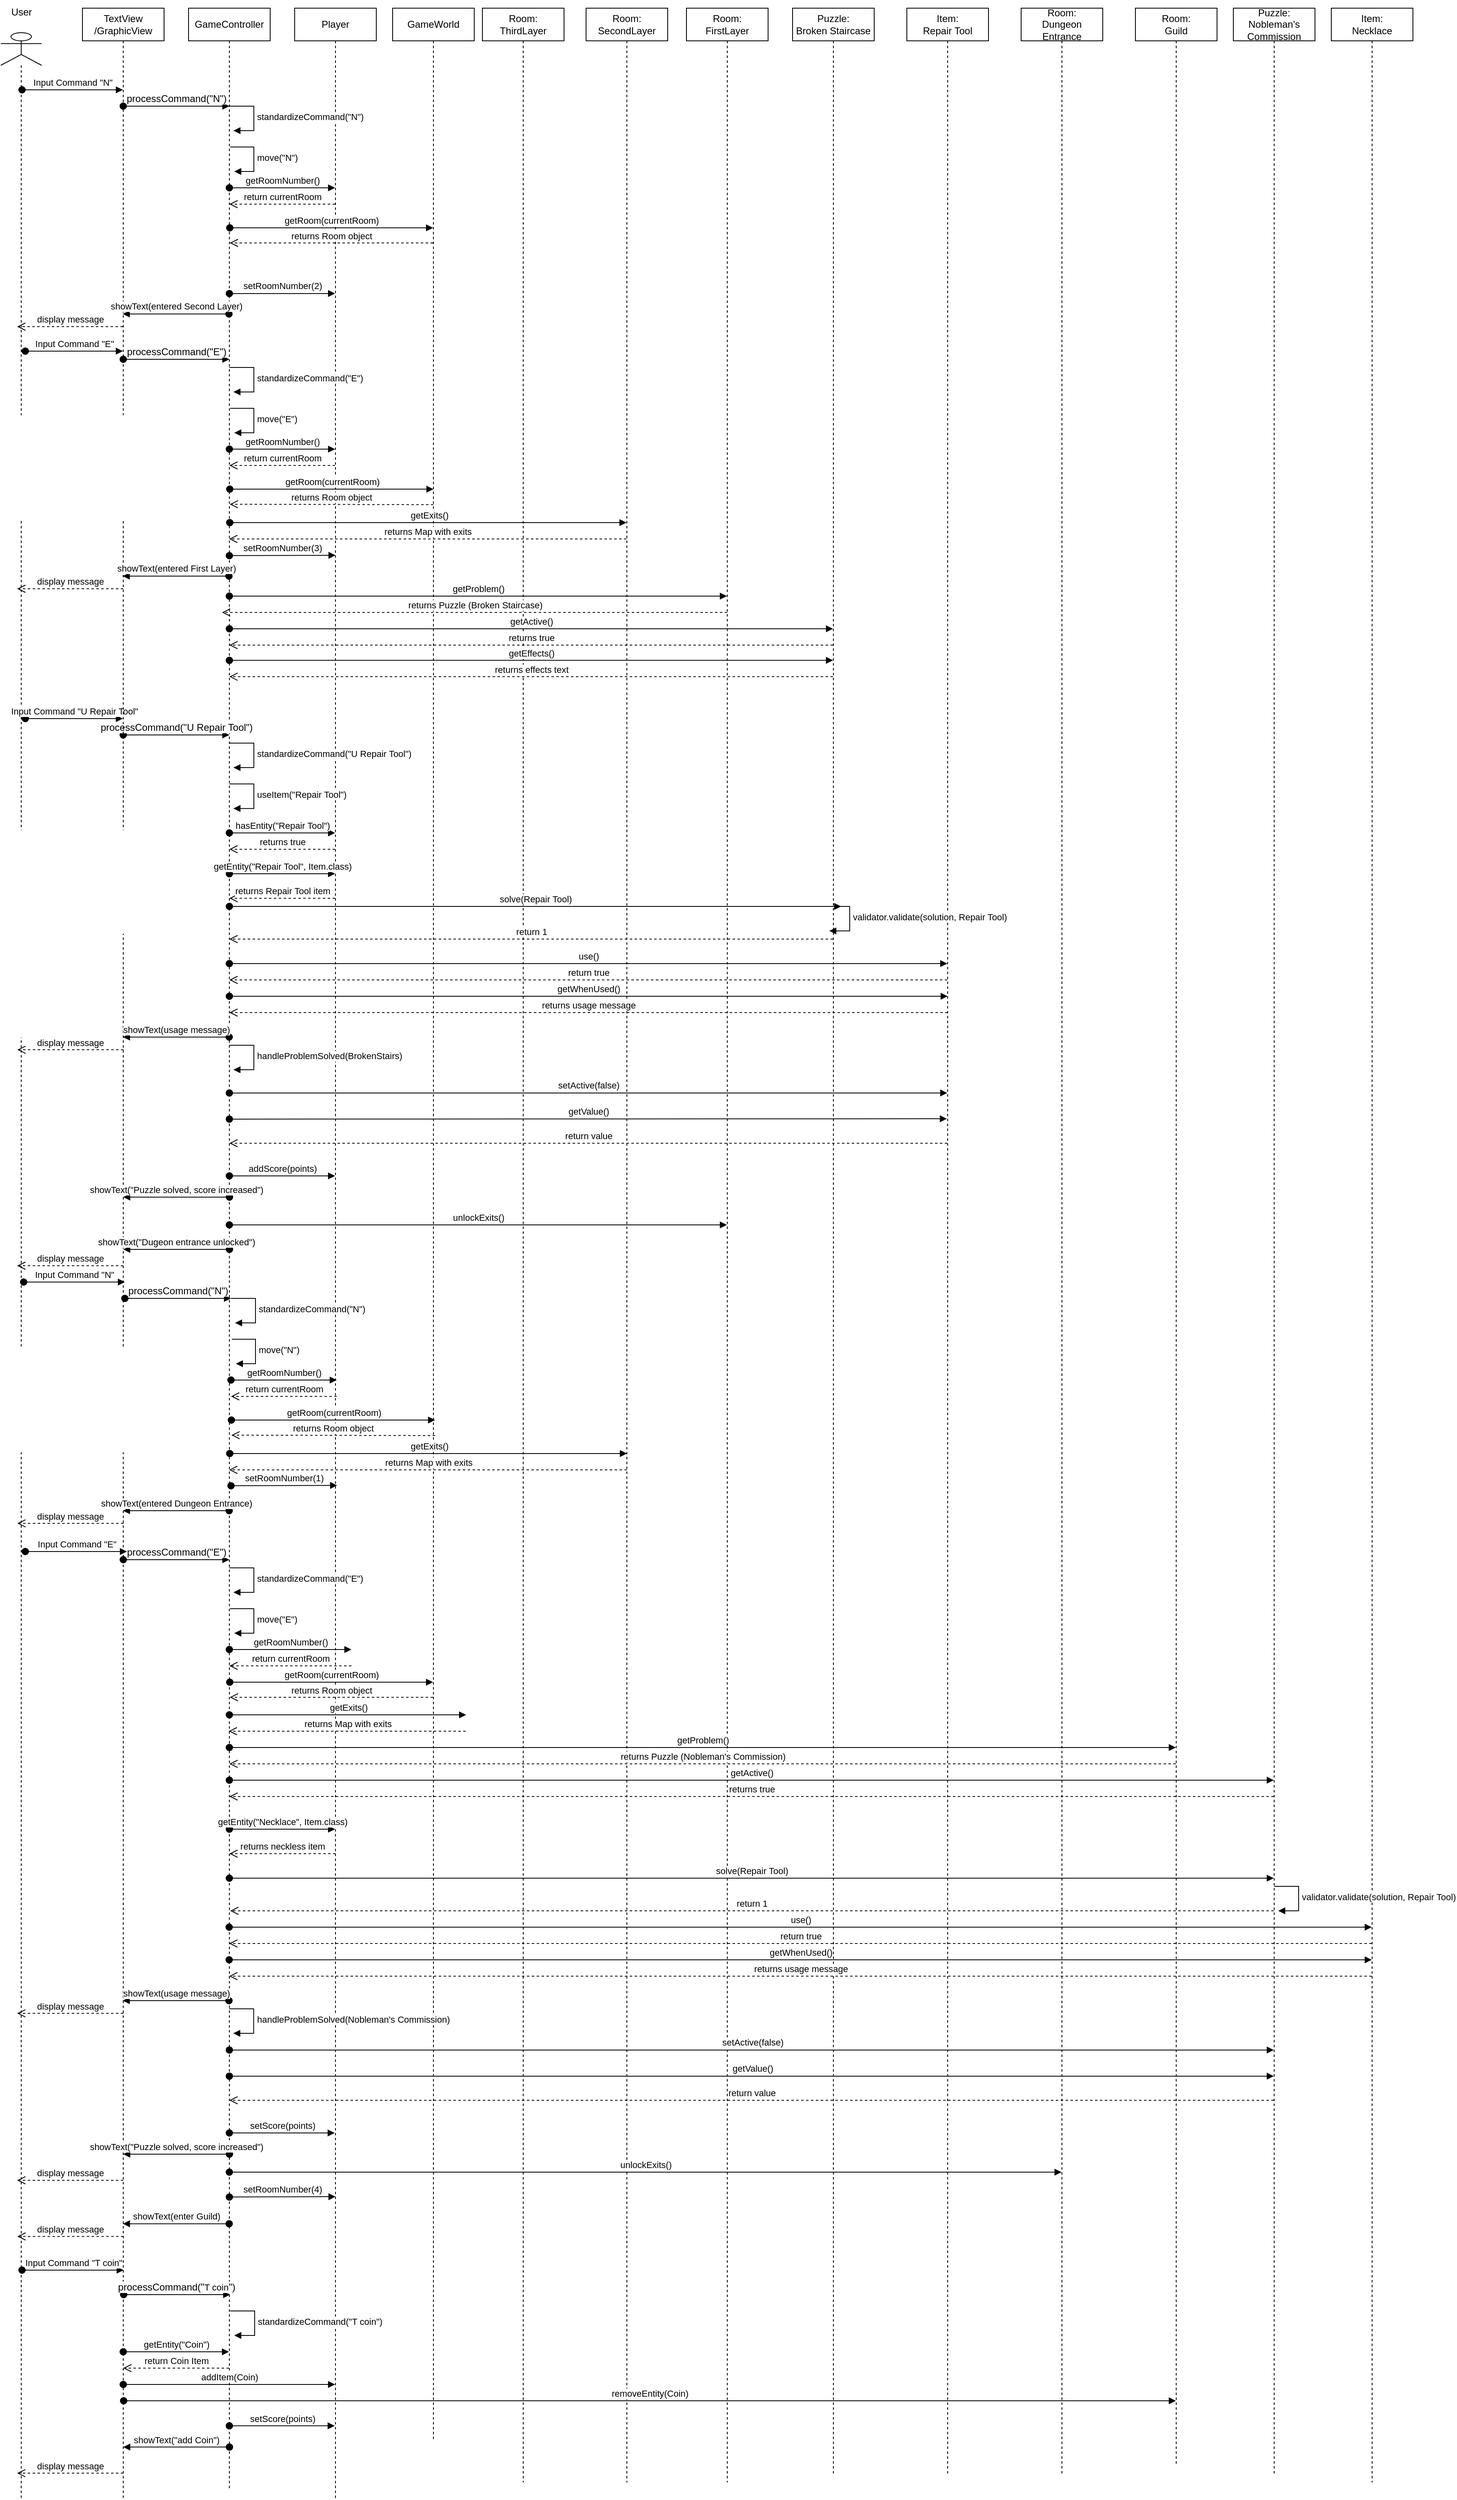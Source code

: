 <mxfile version="26.2.12">
  <diagram name="第 1 页" id="IMzsWOSnAicBL43TbZgs">
    <mxGraphModel dx="3597" dy="1969" grid="1" gridSize="10" guides="1" tooltips="1" connect="1" arrows="1" fold="1" page="1" pageScale="1" pageWidth="1654" pageHeight="2336" math="0" shadow="0">
      <root>
        <mxCell id="0" />
        <mxCell id="1" parent="0" />
        <mxCell id="W1oGcVJo2LEvHgjzauiI-1" value="" style="shape=umlLifeline;perimeter=lifelinePerimeter;whiteSpace=wrap;html=1;container=1;dropTarget=0;collapsible=0;recursiveResize=0;outlineConnect=0;portConstraint=eastwest;newEdgeStyle={&quot;curved&quot;:0,&quot;rounded&quot;:0};participant=umlActor;" parent="1" vertex="1">
          <mxGeometry x="20" y="60" width="50" height="3020" as="geometry" />
        </mxCell>
        <mxCell id="W1oGcVJo2LEvHgjzauiI-2" value="GameController" style="shape=umlLifeline;perimeter=lifelinePerimeter;whiteSpace=wrap;html=1;container=1;dropTarget=0;collapsible=0;recursiveResize=0;outlineConnect=0;portConstraint=eastwest;newEdgeStyle={&quot;curved&quot;:0,&quot;rounded&quot;:0};" parent="1" vertex="1">
          <mxGeometry x="250" y="30" width="100" height="3040" as="geometry" />
        </mxCell>
        <mxCell id="W1oGcVJo2LEvHgjzauiI-4" value="GameWorld" style="shape=umlLifeline;perimeter=lifelinePerimeter;whiteSpace=wrap;html=1;container=1;dropTarget=0;collapsible=0;recursiveResize=0;outlineConnect=0;portConstraint=eastwest;newEdgeStyle={&quot;curved&quot;:0,&quot;rounded&quot;:0};" parent="1" vertex="1">
          <mxGeometry x="500" y="30" width="100" height="2980" as="geometry" />
        </mxCell>
        <mxCell id="W1oGcVJo2LEvHgjzauiI-6" value="Room:&lt;div&gt;Dungeon Entrance&lt;/div&gt;" style="shape=umlLifeline;perimeter=lifelinePerimeter;whiteSpace=wrap;html=1;container=1;dropTarget=0;collapsible=0;recursiveResize=0;outlineConnect=0;portConstraint=eastwest;newEdgeStyle={&quot;curved&quot;:0,&quot;rounded&quot;:0};" parent="1" vertex="1">
          <mxGeometry x="1270" y="30" width="100" height="3020" as="geometry" />
        </mxCell>
        <mxCell id="W1oGcVJo2LEvHgjzauiI-8" value="User" style="text;html=1;align=center;verticalAlign=middle;resizable=0;points=[];autosize=1;strokeColor=none;fillColor=none;" parent="1" vertex="1">
          <mxGeometry x="20" y="20" width="50" height="30" as="geometry" />
        </mxCell>
        <mxCell id="W1oGcVJo2LEvHgjzauiI-13" value="Room:&lt;div&gt;Guild&lt;/div&gt;" style="shape=umlLifeline;perimeter=lifelinePerimeter;whiteSpace=wrap;html=1;container=1;dropTarget=0;collapsible=0;recursiveResize=0;outlineConnect=0;portConstraint=eastwest;newEdgeStyle={&quot;curved&quot;:0,&quot;rounded&quot;:0};" parent="1" vertex="1">
          <mxGeometry x="1410" y="30" width="100" height="3010" as="geometry" />
        </mxCell>
        <mxCell id="W1oGcVJo2LEvHgjzauiI-15" value="Room:&lt;div&gt;FirstLayer&lt;/div&gt;" style="shape=umlLifeline;perimeter=lifelinePerimeter;whiteSpace=wrap;html=1;container=1;dropTarget=0;collapsible=0;recursiveResize=0;outlineConnect=0;portConstraint=eastwest;newEdgeStyle={&quot;curved&quot;:0,&quot;rounded&quot;:0};" parent="1" vertex="1">
          <mxGeometry x="860" y="30" width="100" height="3030" as="geometry" />
        </mxCell>
        <mxCell id="W1oGcVJo2LEvHgjzauiI-19" value="Input Command &quot;N&quot;" style="html=1;verticalAlign=bottom;startArrow=oval;startFill=1;endArrow=block;startSize=8;curved=0;rounded=0;" parent="1" edge="1" target="3sjFvOjfqrLPqBDDqZcX-41">
          <mxGeometry x="0.0" width="60" relative="1" as="geometry">
            <mxPoint x="46.0" y="130" as="sourcePoint" />
            <mxPoint x="151.25" y="130" as="targetPoint" />
            <mxPoint as="offset" />
          </mxGeometry>
        </mxCell>
        <mxCell id="W1oGcVJo2LEvHgjzauiI-20" value="&lt;font style=&quot;font-size: 12px;&quot;&gt;processCommand(&quot;N&quot;)&lt;/font&gt;" style="html=1;verticalAlign=bottom;startArrow=oval;startFill=1;endArrow=block;startSize=8;curved=0;rounded=0;" parent="1" edge="1">
          <mxGeometry x="-0.004" width="60" relative="1" as="geometry">
            <mxPoint x="170" y="150" as="sourcePoint" />
            <mxPoint x="300" y="150" as="targetPoint" />
            <mxPoint as="offset" />
          </mxGeometry>
        </mxCell>
        <mxCell id="W1oGcVJo2LEvHgjzauiI-21" value="Puzzle:&lt;br&gt;Nobleman&#39;s Commission" style="shape=umlLifeline;perimeter=lifelinePerimeter;whiteSpace=wrap;html=1;container=1;dropTarget=0;collapsible=0;recursiveResize=0;outlineConnect=0;portConstraint=eastwest;newEdgeStyle={&quot;curved&quot;:0,&quot;rounded&quot;:0};" parent="1" vertex="1">
          <mxGeometry x="1530" y="30" width="100" height="3020" as="geometry" />
        </mxCell>
        <mxCell id="W1oGcVJo2LEvHgjzauiI-26" value="Room:&lt;div&gt;SecondLayer&lt;/div&gt;" style="shape=umlLifeline;perimeter=lifelinePerimeter;whiteSpace=wrap;html=1;container=1;dropTarget=0;collapsible=0;recursiveResize=0;outlineConnect=0;portConstraint=eastwest;newEdgeStyle={&quot;curved&quot;:0,&quot;rounded&quot;:0};" parent="1" vertex="1">
          <mxGeometry x="737" y="30" width="100" height="3030" as="geometry" />
        </mxCell>
        <mxCell id="W1oGcVJo2LEvHgjzauiI-29" value="Input Command &quot;E&quot;" style="html=1;verticalAlign=bottom;startArrow=oval;startFill=1;endArrow=block;startSize=8;curved=0;rounded=0;" parent="1" edge="1" target="3sjFvOjfqrLPqBDDqZcX-41">
          <mxGeometry x="0.004" width="60" relative="1" as="geometry">
            <mxPoint x="50.0" y="450" as="sourcePoint" />
            <mxPoint x="155.25" y="450" as="targetPoint" />
            <mxPoint as="offset" />
          </mxGeometry>
        </mxCell>
        <mxCell id="W1oGcVJo2LEvHgjzauiI-30" value="&lt;font style=&quot;font-size: 12px;&quot;&gt;processCommand(&quot;E&quot;)&lt;/font&gt;" style="html=1;verticalAlign=bottom;startArrow=oval;startFill=1;endArrow=block;startSize=8;curved=0;rounded=0;" parent="1" edge="1">
          <mxGeometry x="-0.004" width="60" relative="1" as="geometry">
            <mxPoint x="170" y="460" as="sourcePoint" />
            <mxPoint x="300" y="460" as="targetPoint" />
            <mxPoint as="offset" />
          </mxGeometry>
        </mxCell>
        <mxCell id="W1oGcVJo2LEvHgjzauiI-35" value="Puzzle:&lt;br&gt;Broken Staircase" style="shape=umlLifeline;perimeter=lifelinePerimeter;whiteSpace=wrap;html=1;container=1;dropTarget=0;collapsible=0;recursiveResize=0;outlineConnect=0;portConstraint=eastwest;newEdgeStyle={&quot;curved&quot;:0,&quot;rounded&quot;:0};" parent="1" vertex="1">
          <mxGeometry x="990" y="30" width="100" height="3020" as="geometry" />
        </mxCell>
        <mxCell id="W1oGcVJo2LEvHgjzauiI-37" value="Item:&lt;div&gt;Repair Tool&lt;/div&gt;" style="shape=umlLifeline;perimeter=lifelinePerimeter;whiteSpace=wrap;html=1;container=1;dropTarget=0;collapsible=0;recursiveResize=0;outlineConnect=0;portConstraint=eastwest;newEdgeStyle={&quot;curved&quot;:0,&quot;rounded&quot;:0};" parent="1" vertex="1">
          <mxGeometry x="1130" y="30" width="100" height="3020" as="geometry" />
        </mxCell>
        <mxCell id="W1oGcVJo2LEvHgjzauiI-39" value="Input Command &quot;U Repair Tool&quot;" style="html=1;verticalAlign=bottom;startArrow=oval;startFill=1;endArrow=block;startSize=8;curved=0;rounded=0;" parent="1" edge="1" target="3sjFvOjfqrLPqBDDqZcX-41">
          <mxGeometry x="0.006" width="60" relative="1" as="geometry">
            <mxPoint x="50.0" y="900" as="sourcePoint" />
            <mxPoint x="155.25" y="900" as="targetPoint" />
            <mxPoint as="offset" />
          </mxGeometry>
        </mxCell>
        <mxCell id="W1oGcVJo2LEvHgjzauiI-40" value="&lt;font style=&quot;font-size: 12px;&quot;&gt;processCommand(&quot;U Repair Tool&quot;)&lt;/font&gt;" style="html=1;verticalAlign=bottom;startArrow=oval;startFill=1;endArrow=block;startSize=8;curved=0;rounded=0;" parent="1" edge="1">
          <mxGeometry x="-0.004" width="60" relative="1" as="geometry">
            <mxPoint x="170" y="920" as="sourcePoint" />
            <mxPoint x="300" y="920" as="targetPoint" />
            <mxPoint as="offset" />
          </mxGeometry>
        </mxCell>
        <mxCell id="W1oGcVJo2LEvHgjzauiI-50" value="Item:&lt;div&gt;Necklace&lt;/div&gt;" style="shape=umlLifeline;perimeter=lifelinePerimeter;whiteSpace=wrap;html=1;container=1;dropTarget=0;collapsible=0;recursiveResize=0;outlineConnect=0;portConstraint=eastwest;newEdgeStyle={&quot;curved&quot;:0,&quot;rounded&quot;:0};" parent="1" vertex="1">
          <mxGeometry x="1650" y="30" width="100" height="3030" as="geometry" />
        </mxCell>
        <mxCell id="3sjFvOjfqrLPqBDDqZcX-41" value="TextView&lt;br&gt;/GraphicView" style="shape=umlLifeline;perimeter=lifelinePerimeter;whiteSpace=wrap;html=1;container=1;dropTarget=0;collapsible=0;recursiveResize=0;outlineConnect=0;portConstraint=eastwest;newEdgeStyle={&quot;curved&quot;:0,&quot;rounded&quot;:0};" vertex="1" parent="1">
          <mxGeometry x="120" y="30" width="100" height="3050" as="geometry" />
        </mxCell>
        <mxCell id="3sjFvOjfqrLPqBDDqZcX-43" value="getRoomNumber()" style="html=1;verticalAlign=bottom;startArrow=oval;startFill=1;endArrow=block;startSize=8;curved=0;rounded=0;" edge="1" parent="1">
          <mxGeometry width="60" relative="1" as="geometry">
            <mxPoint x="300" y="250" as="sourcePoint" />
            <mxPoint x="429.5" y="250" as="targetPoint" />
          </mxGeometry>
        </mxCell>
        <mxCell id="3sjFvOjfqrLPqBDDqZcX-44" value="Player" style="shape=umlLifeline;perimeter=lifelinePerimeter;whiteSpace=wrap;html=1;container=1;dropTarget=0;collapsible=0;recursiveResize=0;outlineConnect=0;portConstraint=eastwest;newEdgeStyle={&quot;curved&quot;:0,&quot;rounded&quot;:0};" vertex="1" parent="1">
          <mxGeometry x="380" y="30" width="100" height="3050" as="geometry" />
        </mxCell>
        <mxCell id="3sjFvOjfqrLPqBDDqZcX-45" value="return currentRoom" style="html=1;verticalAlign=bottom;endArrow=open;dashed=1;endSize=8;curved=0;rounded=0;" edge="1" parent="1">
          <mxGeometry relative="1" as="geometry">
            <mxPoint x="429.5" y="270" as="sourcePoint" />
            <mxPoint x="300" y="270" as="targetPoint" />
          </mxGeometry>
        </mxCell>
        <mxCell id="3sjFvOjfqrLPqBDDqZcX-46" value="standardizeCommand(&quot;N&quot;)" style="html=1;align=left;spacingLeft=2;endArrow=block;rounded=0;edgeStyle=orthogonalEdgeStyle;curved=0;rounded=0;" edge="1" parent="1">
          <mxGeometry relative="1" as="geometry">
            <mxPoint x="300" y="150" as="sourcePoint" />
            <Array as="points">
              <mxPoint x="330" y="150" />
              <mxPoint x="330" y="180" />
            </Array>
            <mxPoint x="305" y="180" as="targetPoint" />
          </mxGeometry>
        </mxCell>
        <mxCell id="3sjFvOjfqrLPqBDDqZcX-47" value="move(&quot;N&quot;)" style="html=1;align=left;spacingLeft=2;endArrow=block;rounded=0;edgeStyle=orthogonalEdgeStyle;curved=0;rounded=0;" edge="1" parent="1">
          <mxGeometry relative="1" as="geometry">
            <mxPoint x="301" y="200" as="sourcePoint" />
            <Array as="points">
              <mxPoint x="330" y="200" />
              <mxPoint x="330" y="230" />
            </Array>
            <mxPoint x="306" y="230" as="targetPoint" />
          </mxGeometry>
        </mxCell>
        <mxCell id="3sjFvOjfqrLPqBDDqZcX-48" value="getRoom(currentRoom)" style="html=1;verticalAlign=bottom;startArrow=oval;startFill=1;endArrow=block;startSize=8;curved=0;rounded=0;" edge="1" parent="1" target="W1oGcVJo2LEvHgjzauiI-4">
          <mxGeometry width="60" relative="1" as="geometry">
            <mxPoint x="300.5" y="299" as="sourcePoint" />
            <mxPoint x="720" y="299" as="targetPoint" />
            <mxPoint as="offset" />
          </mxGeometry>
        </mxCell>
        <mxCell id="3sjFvOjfqrLPqBDDqZcX-49" value="returns Room object" style="html=1;verticalAlign=bottom;endArrow=open;dashed=1;endSize=8;curved=0;rounded=0;" edge="1" parent="1" source="W1oGcVJo2LEvHgjzauiI-4">
          <mxGeometry relative="1" as="geometry">
            <mxPoint x="720" y="317.5" as="sourcePoint" />
            <mxPoint x="300.5" y="317.5" as="targetPoint" />
          </mxGeometry>
        </mxCell>
        <mxCell id="3sjFvOjfqrLPqBDDqZcX-50" value="Room:&lt;div&gt;ThirdLayer&lt;/div&gt;" style="shape=umlLifeline;perimeter=lifelinePerimeter;whiteSpace=wrap;html=1;container=1;dropTarget=0;collapsible=0;recursiveResize=0;outlineConnect=0;portConstraint=eastwest;newEdgeStyle={&quot;curved&quot;:0,&quot;rounded&quot;:0};" vertex="1" parent="1">
          <mxGeometry x="610" y="30" width="100" height="3030" as="geometry" />
        </mxCell>
        <mxCell id="3sjFvOjfqrLPqBDDqZcX-52" value="getExits()" style="html=1;verticalAlign=bottom;startArrow=oval;startFill=1;endArrow=block;startSize=8;curved=0;rounded=0;" edge="1" parent="1" target="W1oGcVJo2LEvHgjzauiI-26">
          <mxGeometry x="0.004" width="60" relative="1" as="geometry">
            <mxPoint x="300.5" y="660" as="sourcePoint" />
            <mxPoint x="660" y="660" as="targetPoint" />
            <mxPoint as="offset" />
          </mxGeometry>
        </mxCell>
        <mxCell id="3sjFvOjfqrLPqBDDqZcX-53" value="returns Map with exits" style="html=1;verticalAlign=bottom;endArrow=open;dashed=1;endSize=8;curved=0;rounded=0;" edge="1" parent="1" source="W1oGcVJo2LEvHgjzauiI-26">
          <mxGeometry relative="1" as="geometry">
            <mxPoint x="660" y="680" as="sourcePoint" />
            <mxPoint x="299.667" y="680" as="targetPoint" />
          </mxGeometry>
        </mxCell>
        <mxCell id="3sjFvOjfqrLPqBDDqZcX-54" value="setRoomNumber(2)" style="html=1;verticalAlign=bottom;startArrow=oval;startFill=1;endArrow=block;startSize=8;curved=0;rounded=0;" edge="1" parent="1" target="3sjFvOjfqrLPqBDDqZcX-44">
          <mxGeometry width="60" relative="1" as="geometry">
            <mxPoint x="300" y="379.44" as="sourcePoint" />
            <mxPoint x="360" y="379.44" as="targetPoint" />
          </mxGeometry>
        </mxCell>
        <mxCell id="3sjFvOjfqrLPqBDDqZcX-55" value="showText(entered Second Layer)" style="html=1;verticalAlign=bottom;startArrow=oval;startFill=1;endArrow=block;startSize=8;curved=0;rounded=0;" edge="1" parent="1">
          <mxGeometry width="60" relative="1" as="geometry">
            <mxPoint x="299.5" y="404.44" as="sourcePoint" />
            <mxPoint x="169.389" y="404.44" as="targetPoint" />
            <Array as="points" />
          </mxGeometry>
        </mxCell>
        <mxCell id="3sjFvOjfqrLPqBDDqZcX-56" value="display message" style="html=1;verticalAlign=bottom;endArrow=open;dashed=1;endSize=8;curved=0;rounded=0;" edge="1" parent="1" source="3sjFvOjfqrLPqBDDqZcX-41">
          <mxGeometry relative="1" as="geometry">
            <mxPoint x="120" y="420" as="sourcePoint" />
            <mxPoint x="40" y="420" as="targetPoint" />
          </mxGeometry>
        </mxCell>
        <mxCell id="3sjFvOjfqrLPqBDDqZcX-57" value="standardizeCommand(&quot;E&quot;)" style="html=1;align=left;spacingLeft=2;endArrow=block;rounded=0;edgeStyle=orthogonalEdgeStyle;curved=0;rounded=0;" edge="1" parent="1">
          <mxGeometry relative="1" as="geometry">
            <mxPoint x="300" y="470" as="sourcePoint" />
            <Array as="points">
              <mxPoint x="330" y="470" />
              <mxPoint x="330" y="500" />
            </Array>
            <mxPoint x="305" y="500" as="targetPoint" />
          </mxGeometry>
        </mxCell>
        <mxCell id="3sjFvOjfqrLPqBDDqZcX-58" value="move(&quot;E&quot;)" style="html=1;align=left;spacingLeft=2;endArrow=block;rounded=0;edgeStyle=orthogonalEdgeStyle;curved=0;rounded=0;" edge="1" parent="1">
          <mxGeometry relative="1" as="geometry">
            <mxPoint x="301" y="520" as="sourcePoint" />
            <Array as="points">
              <mxPoint x="330" y="520" />
              <mxPoint x="330" y="550" />
            </Array>
            <mxPoint x="306" y="550" as="targetPoint" />
          </mxGeometry>
        </mxCell>
        <mxCell id="3sjFvOjfqrLPqBDDqZcX-59" value="getRoomNumber()" style="html=1;verticalAlign=bottom;startArrow=oval;startFill=1;endArrow=block;startSize=8;curved=0;rounded=0;" edge="1" parent="1">
          <mxGeometry width="60" relative="1" as="geometry">
            <mxPoint x="300" y="570" as="sourcePoint" />
            <mxPoint x="429.5" y="570" as="targetPoint" />
          </mxGeometry>
        </mxCell>
        <mxCell id="3sjFvOjfqrLPqBDDqZcX-60" value="return currentRoom" style="html=1;verticalAlign=bottom;endArrow=open;dashed=1;endSize=8;curved=0;rounded=0;" edge="1" parent="1">
          <mxGeometry relative="1" as="geometry">
            <mxPoint x="429.5" y="590" as="sourcePoint" />
            <mxPoint x="300" y="590" as="targetPoint" />
          </mxGeometry>
        </mxCell>
        <mxCell id="3sjFvOjfqrLPqBDDqZcX-61" value="getRoom(currentRoom)" style="html=1;verticalAlign=bottom;startArrow=oval;startFill=1;endArrow=block;startSize=8;curved=0;rounded=0;" edge="1" parent="1">
          <mxGeometry width="60" relative="1" as="geometry">
            <mxPoint x="300.5" y="619" as="sourcePoint" />
            <mxPoint x="550" y="619" as="targetPoint" />
            <mxPoint as="offset" />
          </mxGeometry>
        </mxCell>
        <mxCell id="3sjFvOjfqrLPqBDDqZcX-62" value="returns Room object" style="html=1;verticalAlign=bottom;endArrow=open;dashed=1;endSize=8;curved=0;rounded=0;" edge="1" parent="1">
          <mxGeometry relative="1" as="geometry">
            <mxPoint x="550" y="638" as="sourcePoint" />
            <mxPoint x="300.5" y="637.5" as="targetPoint" />
          </mxGeometry>
        </mxCell>
        <mxCell id="3sjFvOjfqrLPqBDDqZcX-63" value="setRoomNumber(3)" style="html=1;verticalAlign=bottom;startArrow=oval;startFill=1;endArrow=block;startSize=8;curved=0;rounded=0;" edge="1" parent="1">
          <mxGeometry width="60" relative="1" as="geometry">
            <mxPoint x="300" y="700.44" as="sourcePoint" />
            <mxPoint x="430" y="700" as="targetPoint" />
          </mxGeometry>
        </mxCell>
        <mxCell id="3sjFvOjfqrLPqBDDqZcX-64" value="showText(entered First Layer)" style="html=1;verticalAlign=bottom;startArrow=oval;startFill=1;endArrow=block;startSize=8;curved=0;rounded=0;" edge="1" parent="1">
          <mxGeometry width="60" relative="1" as="geometry">
            <mxPoint x="299.5" y="725.44" as="sourcePoint" />
            <mxPoint x="169.389" y="725.44" as="targetPoint" />
            <Array as="points" />
          </mxGeometry>
        </mxCell>
        <mxCell id="3sjFvOjfqrLPqBDDqZcX-65" value="display message" style="html=1;verticalAlign=bottom;endArrow=open;dashed=1;endSize=8;curved=0;rounded=0;" edge="1" parent="1">
          <mxGeometry relative="1" as="geometry">
            <mxPoint x="170" y="741" as="sourcePoint" />
            <mxPoint x="40" y="741" as="targetPoint" />
          </mxGeometry>
        </mxCell>
        <mxCell id="3sjFvOjfqrLPqBDDqZcX-66" value="getProblem()" style="html=1;verticalAlign=bottom;startArrow=oval;startFill=1;endArrow=block;startSize=8;curved=0;rounded=0;" edge="1" parent="1">
          <mxGeometry width="60" relative="1" as="geometry">
            <mxPoint x="300" y="750" as="sourcePoint" />
            <mxPoint x="909.5" y="750" as="targetPoint" />
          </mxGeometry>
        </mxCell>
        <mxCell id="3sjFvOjfqrLPqBDDqZcX-67" value="returns Puzzle (Broken Staircase)" style="html=1;verticalAlign=bottom;endArrow=open;dashed=1;endSize=8;curved=0;rounded=0;" edge="1" parent="1">
          <mxGeometry relative="1" as="geometry">
            <mxPoint x="910" y="770" as="sourcePoint" />
            <mxPoint x="291" y="770" as="targetPoint" />
          </mxGeometry>
        </mxCell>
        <mxCell id="3sjFvOjfqrLPqBDDqZcX-68" value="getActive()" style="html=1;verticalAlign=bottom;startArrow=oval;startFill=1;endArrow=block;startSize=8;curved=0;rounded=0;" edge="1" parent="1" target="W1oGcVJo2LEvHgjzauiI-35">
          <mxGeometry width="60" relative="1" as="geometry">
            <mxPoint x="300" y="790" as="sourcePoint" />
            <mxPoint x="1100" y="790" as="targetPoint" />
          </mxGeometry>
        </mxCell>
        <mxCell id="3sjFvOjfqrLPqBDDqZcX-69" value="returns true" style="html=1;verticalAlign=bottom;endArrow=open;dashed=1;endSize=8;curved=0;rounded=0;" edge="1" parent="1" source="W1oGcVJo2LEvHgjzauiI-35">
          <mxGeometry relative="1" as="geometry">
            <mxPoint x="1100" y="810" as="sourcePoint" />
            <mxPoint x="300" y="810" as="targetPoint" />
          </mxGeometry>
        </mxCell>
        <mxCell id="3sjFvOjfqrLPqBDDqZcX-70" value="getEffects()" style="html=1;verticalAlign=bottom;startArrow=oval;startFill=1;endArrow=block;startSize=8;curved=0;rounded=0;" edge="1" parent="1" target="W1oGcVJo2LEvHgjzauiI-35">
          <mxGeometry width="60" relative="1" as="geometry">
            <mxPoint x="300" y="828.67" as="sourcePoint" />
            <mxPoint x="1100" y="828.67" as="targetPoint" />
          </mxGeometry>
        </mxCell>
        <mxCell id="3sjFvOjfqrLPqBDDqZcX-71" value="returns effects text" style="html=1;verticalAlign=bottom;endArrow=open;dashed=1;endSize=8;curved=0;rounded=0;" edge="1" parent="1" source="W1oGcVJo2LEvHgjzauiI-35">
          <mxGeometry relative="1" as="geometry">
            <mxPoint x="1100" y="848.67" as="sourcePoint" />
            <mxPoint x="300" y="848.67" as="targetPoint" />
          </mxGeometry>
        </mxCell>
        <mxCell id="3sjFvOjfqrLPqBDDqZcX-78" value="standardizeCommand(&quot;U Repair Tool&lt;span style=&quot;color: rgba(0, 0, 0, 0); font-family: monospace; font-size: 0px; background-color: rgb(236, 236, 236);&quot;&gt;%3CmxGraphModel%3E%3Croot%3E%3CmxCell%20id%3D%220%22%2F%3E%3CmxCell%20id%3D%221%22%20parent%3D%220%22%2F%3E%3CmxCell%20id%3D%222%22%20value%3D%22standardizeCommand(%26quot%3BN%26quot%3B)%22%20style%3D%22html%3D1%3Balign%3Dleft%3BspacingLeft%3D2%3BendArrow%3Dblock%3Brounded%3D0%3BedgeStyle%3DorthogonalEdgeStyle%3Bcurved%3D0%3Brounded%3D0%3B%22%20edge%3D%221%22%20parent%3D%221%22%3E%3CmxGeometry%20relative%3D%221%22%20as%3D%22geometry%22%3E%3CmxPoint%20x%3D%22290%22%20y%3D%221000%22%20as%3D%22sourcePoint%22%2F%3E%3CArray%20as%3D%22points%22%3E%3CmxPoint%20x%3D%22320%22%20y%3D%221000%22%2F%3E%3CmxPoint%20x%3D%22320%22%20y%3D%221030%22%2F%3E%3C%2FArray%3E%3CmxPoint%20x%3D%22295%22%20y%3D%221030%22%20as%3D%22targetPoint%22%2F%3E%3C%2FmxGeometry%3E%3C%2FmxCell%3E%3CmxCell%20id%3D%223%22%20value%3D%22move(%26quot%3BN%26quot%3B)%22%20style%3D%22html%3D1%3Balign%3Dleft%3BspacingLeft%3D2%3BendArrow%3Dblock%3Brounded%3D0%3BedgeStyle%3DorthogonalEdgeStyle%3Bcurved%3D0%3Brounded%3D0%3B%22%20edge%3D%221%22%20parent%3D%221%22%3E%3CmxGeometry%20relative%3D%221%22%20as%3D%22geometry%22%3E%3CmxPoint%20x%3D%22291%22%20y%3D%221050%22%20as%3D%22sourcePoint%22%2F%3E%3CArray%20as%3D%22points%22%3E%3CmxPoint%20x%3D%22320%22%20y%3D%221050%22%2F%3E%3CmxPoint%20x%3D%22320%22%20y%3D%221080%22%2F%3E%3C%2FArray%3E%3CmxPoint%20x%3D%22296%22%20y%3D%221080%22%20as%3D%22targetPoint%22%2F%3E%3C%2FmxGeometry%3E%3C%2FmxCell%3E%3C%2Froot%3E%3C%2FmxGraphModel%3E&lt;/span&gt;&lt;span style=&quot;color: rgba(0, 0, 0, 0); font-family: monospace; font-size: 0px; background-color: rgb(236, 236, 236);&quot;&gt;%3CmxGraphModel%3E%3Croot%3E%3CmxCell%20id%3D%220%22%2F%3E%3CmxCell%20id%3D%221%22%20parent%3D%220%22%2F%3E%3CmxCell%20id%3D%222%22%20value%3D%22standardizeCommand(%26quot%3BN%26quot%3B)%22%20style%3D%22html%3D1%3Balign%3Dleft%3BspacingLeft%3D2%3BendArrow%3Dblock%3Brounded%3D0%3BedgeStyle%3DorthogonalEdgeStyle%3Bcurved%3D0%3Brounded%3D0%3B%22%20edge%3D%221%22%20parent%3D%221%22%3E%3CmxGeometry%20relative%3D%221%22%20as%3D%22geometry%22%3E%3CmxPoint%20x%3D%22290%22%20y%3D%221000%22%20as%3D%22sourcePoint%22%2F%3E%3CArray%20as%3D%22points%22%3E%3CmxPoint%20x%3D%22320%22%20y%3D%221000%22%2F%3E%3CmxPoint%20x%3D%22320%22%20y%3D%221030%22%2F%3E%3C%2FArray%3E%3CmxPoint%20x%3D%22295%22%20y%3D%221030%22%20as%3D%22targetPoint%22%2F%3E%3C%2FmxGeometry%3E%3C%2FmxCell%3E%3CmxCell%20id%3D%223%22%20value%3D%22move(%26quot%3BN%26quot%3B)%22%20style%3D%22html%3D1%3Balign%3Dleft%3BspacingLeft%3D2%3BendArrow%3Dblock%3Brounded%3D0%3BedgeStyle%3DorthogonalEdgeStyle%3Bcurved%3D0%3Brounded%3D0%3B%22%20edge%3D%221%22%20parent%3D%221%22%3E%3CmxGeometry%20relative%3D%221%22%20as%3D%22geometry%22%3E%3CmxPoint%20x%3D%22291%22%20y%3D%221050%22%20as%3D%22sourcePoint%22%2F%3E%3CArray%20as%3D%22points%22%3E%3CmxPoint%20x%3D%22320%22%20y%3D%221050%22%2F%3E%3CmxPoint%20x%3D%22320%22%20y%3D%221080%22%2F%3E%3C%2FArray%3E%3CmxPoint%20x%3D%22296%22%20y%3D%221080%22%20as%3D%22targetPoint%22%2F%3E%3C%2FmxGeometry%3E%3C%2FmxCell%3E%3C%2Froot%3E%3C%2FmxGraphModel%3EU Repair ToolU Repair ToolU Repair ToolU Repair ToolU Repair Tool&lt;/span&gt;&quot;)" style="html=1;align=left;spacingLeft=2;endArrow=block;rounded=0;edgeStyle=orthogonalEdgeStyle;curved=0;rounded=0;" edge="1" parent="1">
          <mxGeometry relative="1" as="geometry">
            <mxPoint x="300" y="930" as="sourcePoint" />
            <Array as="points">
              <mxPoint x="330" y="930" />
              <mxPoint x="330" y="960" />
            </Array>
            <mxPoint x="305" y="960" as="targetPoint" />
          </mxGeometry>
        </mxCell>
        <mxCell id="3sjFvOjfqrLPqBDDqZcX-81" value="useItem(&quot;Repair Tool&quot;)" style="html=1;align=left;spacingLeft=2;endArrow=block;rounded=0;edgeStyle=orthogonalEdgeStyle;curved=0;rounded=0;" edge="1" parent="1">
          <mxGeometry relative="1" as="geometry">
            <mxPoint x="300" y="980" as="sourcePoint" />
            <Array as="points">
              <mxPoint x="330" y="1010" />
            </Array>
            <mxPoint x="305" y="1010.067" as="targetPoint" />
          </mxGeometry>
        </mxCell>
        <mxCell id="3sjFvOjfqrLPqBDDqZcX-82" value="hasEntity(&quot;Repair Tool&quot;)" style="html=1;verticalAlign=bottom;startArrow=oval;startFill=1;endArrow=block;startSize=8;curved=0;rounded=0;" edge="1" parent="1" target="3sjFvOjfqrLPqBDDqZcX-44">
          <mxGeometry width="60" relative="1" as="geometry">
            <mxPoint x="300" y="1040" as="sourcePoint" />
            <mxPoint x="360" y="1040" as="targetPoint" />
          </mxGeometry>
        </mxCell>
        <mxCell id="3sjFvOjfqrLPqBDDqZcX-83" value="returns true" style="html=1;verticalAlign=bottom;endArrow=open;dashed=1;endSize=8;curved=0;rounded=0;" edge="1" parent="1" source="3sjFvOjfqrLPqBDDqZcX-44">
          <mxGeometry relative="1" as="geometry">
            <mxPoint x="380" y="1060" as="sourcePoint" />
            <mxPoint x="300" y="1060" as="targetPoint" />
          </mxGeometry>
        </mxCell>
        <mxCell id="3sjFvOjfqrLPqBDDqZcX-84" value="getEntity(&quot;Repair Tool&quot;, Item.class)" style="html=1;verticalAlign=bottom;startArrow=oval;startFill=1;endArrow=block;startSize=8;curved=0;rounded=0;" edge="1" parent="1">
          <mxGeometry width="60" relative="1" as="geometry">
            <mxPoint x="300" y="1090" as="sourcePoint" />
            <mxPoint x="429.5" y="1090" as="targetPoint" />
          </mxGeometry>
        </mxCell>
        <mxCell id="3sjFvOjfqrLPqBDDqZcX-85" value="returns Repair Tool item" style="html=1;verticalAlign=bottom;endArrow=open;dashed=1;endSize=8;curved=0;rounded=0;" edge="1" parent="1" source="3sjFvOjfqrLPqBDDqZcX-44">
          <mxGeometry relative="1" as="geometry">
            <mxPoint x="380" y="1120" as="sourcePoint" />
            <mxPoint x="300" y="1120" as="targetPoint" />
          </mxGeometry>
        </mxCell>
        <mxCell id="3sjFvOjfqrLPqBDDqZcX-86" value="solve(Repair Tool)" style="html=1;verticalAlign=bottom;startArrow=oval;startFill=1;endArrow=block;startSize=8;curved=0;rounded=0;" edge="1" parent="1" source="W1oGcVJo2LEvHgjzauiI-2">
          <mxGeometry width="60" relative="1" as="geometry">
            <mxPoint x="310" y="1130" as="sourcePoint" />
            <mxPoint x="1049.5" y="1130" as="targetPoint" />
          </mxGeometry>
        </mxCell>
        <mxCell id="3sjFvOjfqrLPqBDDqZcX-87" value="return 1" style="html=1;verticalAlign=bottom;endArrow=open;dashed=1;endSize=8;curved=0;rounded=0;" edge="1" parent="1" source="W1oGcVJo2LEvHgjzauiI-35">
          <mxGeometry relative="1" as="geometry">
            <mxPoint x="380" y="1170" as="sourcePoint" />
            <mxPoint x="300" y="1170" as="targetPoint" />
          </mxGeometry>
        </mxCell>
        <mxCell id="3sjFvOjfqrLPqBDDqZcX-95" value="validator.validate(solution, Repair Tool)" style="html=1;align=left;spacingLeft=2;endArrow=block;rounded=0;edgeStyle=orthogonalEdgeStyle;curved=0;rounded=0;" edge="1" parent="1">
          <mxGeometry relative="1" as="geometry">
            <mxPoint x="1030" y="1130" as="sourcePoint" />
            <Array as="points">
              <mxPoint x="1060" y="1160" />
            </Array>
            <mxPoint x="1035" y="1160" as="targetPoint" />
          </mxGeometry>
        </mxCell>
        <mxCell id="3sjFvOjfqrLPqBDDqZcX-96" value="use()" style="html=1;verticalAlign=bottom;startArrow=oval;startFill=1;endArrow=block;startSize=8;curved=0;rounded=0;" edge="1" parent="1" target="W1oGcVJo2LEvHgjzauiI-37">
          <mxGeometry width="60" relative="1" as="geometry">
            <mxPoint x="300" y="1200" as="sourcePoint" />
            <mxPoint x="360" y="1200" as="targetPoint" />
          </mxGeometry>
        </mxCell>
        <mxCell id="3sjFvOjfqrLPqBDDqZcX-97" value="return true" style="html=1;verticalAlign=bottom;endArrow=open;dashed=1;endSize=8;curved=0;rounded=0;" edge="1" parent="1" source="W1oGcVJo2LEvHgjzauiI-37">
          <mxGeometry relative="1" as="geometry">
            <mxPoint x="380" y="1220" as="sourcePoint" />
            <mxPoint x="300" y="1220" as="targetPoint" />
          </mxGeometry>
        </mxCell>
        <mxCell id="3sjFvOjfqrLPqBDDqZcX-98" value="getWhenUsed()" style="html=1;verticalAlign=bottom;startArrow=oval;startFill=1;endArrow=block;startSize=8;curved=0;rounded=0;" edge="1" parent="1">
          <mxGeometry width="60" relative="1" as="geometry">
            <mxPoint x="300" y="1240" as="sourcePoint" />
            <mxPoint x="1180" y="1240" as="targetPoint" />
          </mxGeometry>
        </mxCell>
        <mxCell id="3sjFvOjfqrLPqBDDqZcX-100" value="returns usage message" style="html=1;verticalAlign=bottom;endArrow=open;dashed=1;endSize=8;curved=0;rounded=0;" edge="1" parent="1">
          <mxGeometry relative="1" as="geometry">
            <mxPoint x="1180" y="1260" as="sourcePoint" />
            <mxPoint x="300" y="1260" as="targetPoint" />
          </mxGeometry>
        </mxCell>
        <mxCell id="3sjFvOjfqrLPqBDDqZcX-101" value="showText(usage message)" style="html=1;verticalAlign=bottom;startArrow=oval;startFill=1;endArrow=block;startSize=8;curved=0;rounded=0;" edge="1" parent="1">
          <mxGeometry width="60" relative="1" as="geometry">
            <mxPoint x="299.75" y="1290" as="sourcePoint" />
            <mxPoint x="169.639" y="1290" as="targetPoint" />
            <Array as="points" />
          </mxGeometry>
        </mxCell>
        <mxCell id="3sjFvOjfqrLPqBDDqZcX-102" value="display message" style="html=1;verticalAlign=bottom;endArrow=open;dashed=1;endSize=8;curved=0;rounded=0;" edge="1" parent="1">
          <mxGeometry relative="1" as="geometry">
            <mxPoint x="170.25" y="1305.56" as="sourcePoint" />
            <mxPoint x="40.25" y="1305.56" as="targetPoint" />
          </mxGeometry>
        </mxCell>
        <mxCell id="3sjFvOjfqrLPqBDDqZcX-104" value="handleProblemSolved(BrokenStairs)" style="html=1;align=left;spacingLeft=2;endArrow=block;rounded=0;edgeStyle=orthogonalEdgeStyle;curved=0;rounded=0;" edge="1" parent="1">
          <mxGeometry relative="1" as="geometry">
            <mxPoint x="300" y="1300" as="sourcePoint" />
            <Array as="points">
              <mxPoint x="330" y="1330" />
            </Array>
            <mxPoint x="305" y="1330" as="targetPoint" />
          </mxGeometry>
        </mxCell>
        <mxCell id="3sjFvOjfqrLPqBDDqZcX-105" value="setActive(false)" style="html=1;verticalAlign=bottom;startArrow=oval;startFill=1;endArrow=block;startSize=8;curved=0;rounded=0;" edge="1" parent="1" target="W1oGcVJo2LEvHgjzauiI-37">
          <mxGeometry x="0.001" width="60" relative="1" as="geometry">
            <mxPoint x="300" y="1358.46" as="sourcePoint" />
            <mxPoint x="360" y="1358.46" as="targetPoint" />
            <mxPoint as="offset" />
          </mxGeometry>
        </mxCell>
        <mxCell id="3sjFvOjfqrLPqBDDqZcX-106" value="getValue()" style="html=1;verticalAlign=bottom;startArrow=oval;startFill=1;endArrow=block;startSize=8;curved=0;rounded=0;" edge="1" parent="1">
          <mxGeometry x="0.001" width="60" relative="1" as="geometry">
            <mxPoint x="300" y="1390.46" as="sourcePoint" />
            <mxPoint x="1179" y="1390" as="targetPoint" />
            <mxPoint as="offset" />
          </mxGeometry>
        </mxCell>
        <mxCell id="3sjFvOjfqrLPqBDDqZcX-107" value="return value" style="html=1;verticalAlign=bottom;endArrow=open;dashed=1;endSize=8;curved=0;rounded=0;" edge="1" parent="1" source="W1oGcVJo2LEvHgjzauiI-37">
          <mxGeometry relative="1" as="geometry">
            <mxPoint x="380" y="1420" as="sourcePoint" />
            <mxPoint x="300" y="1420" as="targetPoint" />
          </mxGeometry>
        </mxCell>
        <mxCell id="3sjFvOjfqrLPqBDDqZcX-109" value="addScore(points)" style="html=1;verticalAlign=bottom;startArrow=oval;startFill=1;endArrow=block;startSize=8;curved=0;rounded=0;" edge="1" parent="1" target="3sjFvOjfqrLPqBDDqZcX-44">
          <mxGeometry width="60" relative="1" as="geometry">
            <mxPoint x="300" y="1460" as="sourcePoint" />
            <mxPoint x="360" y="1460" as="targetPoint" />
          </mxGeometry>
        </mxCell>
        <mxCell id="3sjFvOjfqrLPqBDDqZcX-110" value="showText(&quot;Puzzle solved, score increased&quot;)" style="html=1;verticalAlign=bottom;startArrow=oval;startFill=1;endArrow=block;startSize=8;curved=0;rounded=0;" edge="1" parent="1">
          <mxGeometry width="60" relative="1" as="geometry">
            <mxPoint x="300.11" y="1486" as="sourcePoint" />
            <mxPoint x="169.999" y="1486" as="targetPoint" />
            <Array as="points" />
          </mxGeometry>
        </mxCell>
        <mxCell id="3sjFvOjfqrLPqBDDqZcX-111" value="unlockExits()" style="html=1;verticalAlign=bottom;startArrow=oval;startFill=1;endArrow=block;startSize=8;curved=0;rounded=0;" edge="1" parent="1" target="W1oGcVJo2LEvHgjzauiI-15">
          <mxGeometry width="60" relative="1" as="geometry">
            <mxPoint x="300" y="1520" as="sourcePoint" />
            <mxPoint x="360" y="1520" as="targetPoint" />
          </mxGeometry>
        </mxCell>
        <mxCell id="3sjFvOjfqrLPqBDDqZcX-112" value="showText(&quot;Dugeon entrance unlocked&quot;)" style="html=1;verticalAlign=bottom;startArrow=oval;startFill=1;endArrow=block;startSize=8;curved=0;rounded=0;" edge="1" parent="1">
          <mxGeometry width="60" relative="1" as="geometry">
            <mxPoint x="300.11" y="1550" as="sourcePoint" />
            <mxPoint x="169.999" y="1550" as="targetPoint" />
            <Array as="points" />
          </mxGeometry>
        </mxCell>
        <mxCell id="3sjFvOjfqrLPqBDDqZcX-113" value="display message" style="html=1;verticalAlign=bottom;endArrow=open;dashed=1;endSize=8;curved=0;rounded=0;" edge="1" parent="1">
          <mxGeometry relative="1" as="geometry">
            <mxPoint x="170" y="1570" as="sourcePoint" />
            <mxPoint x="40" y="1570" as="targetPoint" />
          </mxGeometry>
        </mxCell>
        <mxCell id="3sjFvOjfqrLPqBDDqZcX-114" value="Input Command &quot;N&quot;" style="html=1;verticalAlign=bottom;startArrow=oval;startFill=1;endArrow=block;startSize=8;curved=0;rounded=0;" edge="1" parent="1">
          <mxGeometry x="0.0" width="60" relative="1" as="geometry">
            <mxPoint x="48.0" y="1590" as="sourcePoint" />
            <mxPoint x="172" y="1590" as="targetPoint" />
            <mxPoint as="offset" />
          </mxGeometry>
        </mxCell>
        <mxCell id="3sjFvOjfqrLPqBDDqZcX-115" value="&lt;font style=&quot;font-size: 12px;&quot;&gt;processCommand(&quot;N&quot;)&lt;/font&gt;" style="html=1;verticalAlign=bottom;startArrow=oval;startFill=1;endArrow=block;startSize=8;curved=0;rounded=0;" edge="1" parent="1">
          <mxGeometry x="-0.004" width="60" relative="1" as="geometry">
            <mxPoint x="172" y="1610" as="sourcePoint" />
            <mxPoint x="302" y="1610" as="targetPoint" />
            <mxPoint as="offset" />
          </mxGeometry>
        </mxCell>
        <mxCell id="3sjFvOjfqrLPqBDDqZcX-116" value="getRoomNumber()" style="html=1;verticalAlign=bottom;startArrow=oval;startFill=1;endArrow=block;startSize=8;curved=0;rounded=0;" edge="1" parent="1">
          <mxGeometry width="60" relative="1" as="geometry">
            <mxPoint x="302" y="1710" as="sourcePoint" />
            <mxPoint x="431.5" y="1710" as="targetPoint" />
          </mxGeometry>
        </mxCell>
        <mxCell id="3sjFvOjfqrLPqBDDqZcX-117" value="return currentRoom" style="html=1;verticalAlign=bottom;endArrow=open;dashed=1;endSize=8;curved=0;rounded=0;" edge="1" parent="1">
          <mxGeometry relative="1" as="geometry">
            <mxPoint x="431.5" y="1730" as="sourcePoint" />
            <mxPoint x="302" y="1730" as="targetPoint" />
          </mxGeometry>
        </mxCell>
        <mxCell id="3sjFvOjfqrLPqBDDqZcX-118" value="standardizeCommand(&quot;N&quot;)" style="html=1;align=left;spacingLeft=2;endArrow=block;rounded=0;edgeStyle=orthogonalEdgeStyle;curved=0;rounded=0;" edge="1" parent="1">
          <mxGeometry relative="1" as="geometry">
            <mxPoint x="302" y="1610" as="sourcePoint" />
            <Array as="points">
              <mxPoint x="332" y="1610" />
              <mxPoint x="332" y="1640" />
            </Array>
            <mxPoint x="307" y="1640" as="targetPoint" />
          </mxGeometry>
        </mxCell>
        <mxCell id="3sjFvOjfqrLPqBDDqZcX-119" value="move(&quot;N&quot;)" style="html=1;align=left;spacingLeft=2;endArrow=block;rounded=0;edgeStyle=orthogonalEdgeStyle;curved=0;rounded=0;" edge="1" parent="1">
          <mxGeometry relative="1" as="geometry">
            <mxPoint x="303" y="1660" as="sourcePoint" />
            <Array as="points">
              <mxPoint x="332" y="1660" />
              <mxPoint x="332" y="1690" />
            </Array>
            <mxPoint x="308" y="1690" as="targetPoint" />
          </mxGeometry>
        </mxCell>
        <mxCell id="3sjFvOjfqrLPqBDDqZcX-120" value="getRoom(currentRoom)" style="html=1;verticalAlign=bottom;startArrow=oval;startFill=1;endArrow=block;startSize=8;curved=0;rounded=0;" edge="1" parent="1">
          <mxGeometry width="60" relative="1" as="geometry">
            <mxPoint x="302.5" y="1759" as="sourcePoint" />
            <mxPoint x="552" y="1759" as="targetPoint" />
            <mxPoint as="offset" />
          </mxGeometry>
        </mxCell>
        <mxCell id="3sjFvOjfqrLPqBDDqZcX-121" value="returns Room object" style="html=1;verticalAlign=bottom;endArrow=open;dashed=1;endSize=8;curved=0;rounded=0;" edge="1" parent="1">
          <mxGeometry relative="1" as="geometry">
            <mxPoint x="552" y="1778" as="sourcePoint" />
            <mxPoint x="302.5" y="1777.5" as="targetPoint" />
          </mxGeometry>
        </mxCell>
        <mxCell id="3sjFvOjfqrLPqBDDqZcX-122" value="setRoomNumber(1)" style="html=1;verticalAlign=bottom;startArrow=oval;startFill=1;endArrow=block;startSize=8;curved=0;rounded=0;" edge="1" parent="1">
          <mxGeometry width="60" relative="1" as="geometry">
            <mxPoint x="302" y="1839.44" as="sourcePoint" />
            <mxPoint x="432" y="1839" as="targetPoint" />
          </mxGeometry>
        </mxCell>
        <mxCell id="3sjFvOjfqrLPqBDDqZcX-123" value="showText(entered Dungeon Entrance)" style="html=1;verticalAlign=bottom;startArrow=oval;startFill=1;endArrow=block;startSize=8;curved=0;rounded=0;" edge="1" parent="1">
          <mxGeometry width="60" relative="1" as="geometry">
            <mxPoint x="299.75" y="1870" as="sourcePoint" />
            <mxPoint x="169.639" y="1870" as="targetPoint" />
            <Array as="points" />
          </mxGeometry>
        </mxCell>
        <mxCell id="3sjFvOjfqrLPqBDDqZcX-124" value="display message" style="html=1;verticalAlign=bottom;endArrow=open;dashed=1;endSize=8;curved=0;rounded=0;" edge="1" parent="1">
          <mxGeometry relative="1" as="geometry">
            <mxPoint x="170.25" y="1885.56" as="sourcePoint" />
            <mxPoint x="40.25" y="1885.56" as="targetPoint" />
          </mxGeometry>
        </mxCell>
        <mxCell id="3sjFvOjfqrLPqBDDqZcX-125" value="&lt;font style=&quot;font-size: 12px;&quot;&gt;processCommand(&quot;E&quot;)&lt;/font&gt;" style="html=1;verticalAlign=bottom;startArrow=oval;startFill=1;endArrow=block;startSize=8;curved=0;rounded=0;" edge="1" parent="1">
          <mxGeometry width="60" relative="1" as="geometry">
            <mxPoint x="170" y="1930" as="sourcePoint" />
            <mxPoint x="300" y="1930" as="targetPoint" />
            <mxPoint as="offset" />
          </mxGeometry>
        </mxCell>
        <mxCell id="3sjFvOjfqrLPqBDDqZcX-126" value="Input Command &quot;E&quot;" style="html=1;verticalAlign=bottom;startArrow=oval;startFill=1;endArrow=block;startSize=8;curved=0;rounded=0;" edge="1" parent="1">
          <mxGeometry x="0.013" width="60" relative="1" as="geometry">
            <mxPoint x="50" y="1920" as="sourcePoint" />
            <mxPoint x="174.5" y="1920" as="targetPoint" />
            <mxPoint as="offset" />
          </mxGeometry>
        </mxCell>
        <mxCell id="3sjFvOjfqrLPqBDDqZcX-127" value="standardizeCommand(&quot;E&quot;)" style="html=1;align=left;spacingLeft=2;endArrow=block;rounded=0;edgeStyle=orthogonalEdgeStyle;curved=0;rounded=0;" edge="1" parent="1">
          <mxGeometry relative="1" as="geometry">
            <mxPoint x="300" y="1940" as="sourcePoint" />
            <Array as="points">
              <mxPoint x="330" y="1940" />
              <mxPoint x="330" y="1970" />
            </Array>
            <mxPoint x="305" y="1970" as="targetPoint" />
          </mxGeometry>
        </mxCell>
        <mxCell id="3sjFvOjfqrLPqBDDqZcX-128" value="move(&quot;E&quot;)" style="html=1;align=left;spacingLeft=2;endArrow=block;rounded=0;edgeStyle=orthogonalEdgeStyle;curved=0;rounded=0;" edge="1" parent="1">
          <mxGeometry relative="1" as="geometry">
            <mxPoint x="301" y="1990" as="sourcePoint" />
            <Array as="points">
              <mxPoint x="330" y="1990" />
              <mxPoint x="330" y="2020" />
            </Array>
            <mxPoint x="306" y="2020" as="targetPoint" />
          </mxGeometry>
        </mxCell>
        <mxCell id="3sjFvOjfqrLPqBDDqZcX-129" value="getRoomNumber()" style="html=1;verticalAlign=bottom;startArrow=oval;startFill=1;endArrow=block;startSize=8;curved=0;rounded=0;" edge="1" parent="1">
          <mxGeometry width="60" relative="1" as="geometry">
            <mxPoint x="300" y="2040" as="sourcePoint" />
            <mxPoint x="449.5" y="2040" as="targetPoint" />
          </mxGeometry>
        </mxCell>
        <mxCell id="3sjFvOjfqrLPqBDDqZcX-130" value="return currentRoom" style="html=1;verticalAlign=bottom;endArrow=open;dashed=1;endSize=8;curved=0;rounded=0;" edge="1" parent="1">
          <mxGeometry relative="1" as="geometry">
            <mxPoint x="449.5" y="2060" as="sourcePoint" />
            <mxPoint x="300" y="2060" as="targetPoint" />
          </mxGeometry>
        </mxCell>
        <mxCell id="3sjFvOjfqrLPqBDDqZcX-131" value="getRoom(currentRoom)" style="html=1;verticalAlign=bottom;startArrow=oval;startFill=1;endArrow=block;startSize=8;curved=0;rounded=0;" edge="1" parent="1" target="W1oGcVJo2LEvHgjzauiI-4">
          <mxGeometry width="60" relative="1" as="geometry">
            <mxPoint x="300.5" y="2080" as="sourcePoint" />
            <mxPoint x="720" y="2080" as="targetPoint" />
            <mxPoint as="offset" />
          </mxGeometry>
        </mxCell>
        <mxCell id="3sjFvOjfqrLPqBDDqZcX-132" value="returns Room object" style="html=1;verticalAlign=bottom;endArrow=open;dashed=1;endSize=8;curved=0;rounded=0;" edge="1" parent="1" source="W1oGcVJo2LEvHgjzauiI-4">
          <mxGeometry relative="1" as="geometry">
            <mxPoint x="720" y="2098.5" as="sourcePoint" />
            <mxPoint x="300.5" y="2098.5" as="targetPoint" />
          </mxGeometry>
        </mxCell>
        <mxCell id="3sjFvOjfqrLPqBDDqZcX-133" value="getExits()" style="html=1;verticalAlign=bottom;startArrow=oval;startFill=1;endArrow=block;startSize=8;curved=0;rounded=0;" edge="1" parent="1">
          <mxGeometry x="0.004" width="60" relative="1" as="geometry">
            <mxPoint x="300" y="2120" as="sourcePoint" />
            <mxPoint x="590" y="2120" as="targetPoint" />
            <mxPoint as="offset" />
          </mxGeometry>
        </mxCell>
        <mxCell id="3sjFvOjfqrLPqBDDqZcX-134" value="returns Map with exits" style="html=1;verticalAlign=bottom;endArrow=open;dashed=1;endSize=8;curved=0;rounded=0;" edge="1" parent="1">
          <mxGeometry relative="1" as="geometry">
            <mxPoint x="589.5" y="2140" as="sourcePoint" />
            <mxPoint x="299.167" y="2140" as="targetPoint" />
          </mxGeometry>
        </mxCell>
        <mxCell id="3sjFvOjfqrLPqBDDqZcX-135" value="getProblem()" style="html=1;verticalAlign=bottom;startArrow=oval;startFill=1;endArrow=block;startSize=8;curved=0;rounded=0;" edge="1" parent="1" target="W1oGcVJo2LEvHgjzauiI-13">
          <mxGeometry width="60" relative="1" as="geometry">
            <mxPoint x="300" y="2160" as="sourcePoint" />
            <mxPoint x="969" y="2160" as="targetPoint" />
          </mxGeometry>
        </mxCell>
        <mxCell id="3sjFvOjfqrLPqBDDqZcX-136" value="returns Puzzle (Nobleman&#39;s Commission)" style="html=1;verticalAlign=bottom;endArrow=open;dashed=1;endSize=8;curved=0;rounded=0;" edge="1" parent="1" source="W1oGcVJo2LEvHgjzauiI-13">
          <mxGeometry relative="1" as="geometry">
            <mxPoint x="969" y="2180" as="sourcePoint" />
            <mxPoint x="300" y="2180" as="targetPoint" />
          </mxGeometry>
        </mxCell>
        <mxCell id="3sjFvOjfqrLPqBDDqZcX-137" value="getActive()" style="html=1;verticalAlign=bottom;startArrow=oval;startFill=1;endArrow=block;startSize=8;curved=0;rounded=0;" edge="1" parent="1" target="W1oGcVJo2LEvHgjzauiI-21">
          <mxGeometry width="60" relative="1" as="geometry">
            <mxPoint x="300" y="2200" as="sourcePoint" />
            <mxPoint x="1100" y="2200" as="targetPoint" />
          </mxGeometry>
        </mxCell>
        <mxCell id="3sjFvOjfqrLPqBDDqZcX-138" value="returns true" style="html=1;verticalAlign=bottom;endArrow=open;dashed=1;endSize=8;curved=0;rounded=0;" edge="1" parent="1" source="W1oGcVJo2LEvHgjzauiI-21">
          <mxGeometry relative="1" as="geometry">
            <mxPoint x="1100" y="2220" as="sourcePoint" />
            <mxPoint x="300" y="2220" as="targetPoint" />
          </mxGeometry>
        </mxCell>
        <mxCell id="3sjFvOjfqrLPqBDDqZcX-139" value="getExits()" style="html=1;verticalAlign=bottom;startArrow=oval;startFill=1;endArrow=block;startSize=8;curved=0;rounded=0;" edge="1" parent="1">
          <mxGeometry x="0.004" width="60" relative="1" as="geometry">
            <mxPoint x="300.5" y="1800" as="sourcePoint" />
            <mxPoint x="787" y="1800" as="targetPoint" />
            <mxPoint as="offset" />
          </mxGeometry>
        </mxCell>
        <mxCell id="3sjFvOjfqrLPqBDDqZcX-140" value="returns Map with exits" style="html=1;verticalAlign=bottom;endArrow=open;dashed=1;endSize=8;curved=0;rounded=0;" edge="1" parent="1">
          <mxGeometry relative="1" as="geometry">
            <mxPoint x="787" y="1820" as="sourcePoint" />
            <mxPoint x="299.667" y="1820" as="targetPoint" />
          </mxGeometry>
        </mxCell>
        <mxCell id="3sjFvOjfqrLPqBDDqZcX-144" value="getEntity(&quot;Necklace&quot;, Item.class)" style="html=1;verticalAlign=bottom;startArrow=oval;startFill=1;endArrow=block;startSize=8;curved=0;rounded=0;" edge="1" parent="1">
          <mxGeometry width="60" relative="1" as="geometry">
            <mxPoint x="300" y="2260" as="sourcePoint" />
            <mxPoint x="429.5" y="2260" as="targetPoint" />
          </mxGeometry>
        </mxCell>
        <mxCell id="3sjFvOjfqrLPqBDDqZcX-145" value="returns neckless item" style="html=1;verticalAlign=bottom;endArrow=open;dashed=1;endSize=8;curved=0;rounded=0;" edge="1" parent="1">
          <mxGeometry relative="1" as="geometry">
            <mxPoint x="430" y="2290" as="sourcePoint" />
            <mxPoint x="300" y="2290" as="targetPoint" />
          </mxGeometry>
        </mxCell>
        <mxCell id="3sjFvOjfqrLPqBDDqZcX-146" value="solve(Repair Tool)" style="html=1;verticalAlign=bottom;startArrow=oval;startFill=1;endArrow=block;startSize=8;curved=0;rounded=0;" edge="1" parent="1" target="W1oGcVJo2LEvHgjzauiI-21">
          <mxGeometry width="60" relative="1" as="geometry">
            <mxPoint x="300" y="2320" as="sourcePoint" />
            <mxPoint x="1050.5" y="2320" as="targetPoint" />
          </mxGeometry>
        </mxCell>
        <mxCell id="3sjFvOjfqrLPqBDDqZcX-147" value="return 1" style="html=1;verticalAlign=bottom;endArrow=open;dashed=1;endSize=8;curved=0;rounded=0;" edge="1" parent="1" source="W1oGcVJo2LEvHgjzauiI-21">
          <mxGeometry relative="1" as="geometry">
            <mxPoint x="1040" y="2360" as="sourcePoint" />
            <mxPoint x="301" y="2360" as="targetPoint" />
          </mxGeometry>
        </mxCell>
        <mxCell id="3sjFvOjfqrLPqBDDqZcX-148" value="validator.validate(solution, Repair Tool)" style="html=1;align=left;spacingLeft=2;endArrow=block;rounded=0;edgeStyle=orthogonalEdgeStyle;curved=0;rounded=0;" edge="1" parent="1">
          <mxGeometry relative="1" as="geometry">
            <mxPoint x="1580" y="2330" as="sourcePoint" />
            <Array as="points">
              <mxPoint x="1610" y="2360" />
            </Array>
            <mxPoint x="1585" y="2360" as="targetPoint" />
          </mxGeometry>
        </mxCell>
        <mxCell id="3sjFvOjfqrLPqBDDqZcX-149" value="use()" style="html=1;verticalAlign=bottom;startArrow=oval;startFill=1;endArrow=block;startSize=8;curved=0;rounded=0;" edge="1" parent="1" target="W1oGcVJo2LEvHgjzauiI-50">
          <mxGeometry width="60" relative="1" as="geometry">
            <mxPoint x="299.75" y="2380" as="sourcePoint" />
            <mxPoint x="1179.75" y="2380" as="targetPoint" />
          </mxGeometry>
        </mxCell>
        <mxCell id="3sjFvOjfqrLPqBDDqZcX-150" value="return true" style="html=1;verticalAlign=bottom;endArrow=open;dashed=1;endSize=8;curved=0;rounded=0;" edge="1" parent="1" source="W1oGcVJo2LEvHgjzauiI-50">
          <mxGeometry relative="1" as="geometry">
            <mxPoint x="1179.75" y="2400" as="sourcePoint" />
            <mxPoint x="299.75" y="2400" as="targetPoint" />
          </mxGeometry>
        </mxCell>
        <mxCell id="3sjFvOjfqrLPqBDDqZcX-151" value="getWhenUsed()" style="html=1;verticalAlign=bottom;startArrow=oval;startFill=1;endArrow=block;startSize=8;curved=0;rounded=0;" edge="1" parent="1" target="W1oGcVJo2LEvHgjzauiI-50">
          <mxGeometry width="60" relative="1" as="geometry">
            <mxPoint x="299.75" y="2420" as="sourcePoint" />
            <mxPoint x="1179.75" y="2420" as="targetPoint" />
          </mxGeometry>
        </mxCell>
        <mxCell id="3sjFvOjfqrLPqBDDqZcX-152" value="returns usage message" style="html=1;verticalAlign=bottom;endArrow=open;dashed=1;endSize=8;curved=0;rounded=0;" edge="1" parent="1" source="W1oGcVJo2LEvHgjzauiI-50">
          <mxGeometry relative="1" as="geometry">
            <mxPoint x="1179.75" y="2440" as="sourcePoint" />
            <mxPoint x="299.75" y="2440" as="targetPoint" />
          </mxGeometry>
        </mxCell>
        <mxCell id="3sjFvOjfqrLPqBDDqZcX-153" value="showText(usage message)" style="html=1;verticalAlign=bottom;startArrow=oval;startFill=1;endArrow=block;startSize=8;curved=0;rounded=0;" edge="1" parent="1">
          <mxGeometry width="60" relative="1" as="geometry">
            <mxPoint x="299.5" y="2470" as="sourcePoint" />
            <mxPoint x="169.389" y="2470" as="targetPoint" />
            <Array as="points" />
          </mxGeometry>
        </mxCell>
        <mxCell id="3sjFvOjfqrLPqBDDqZcX-154" value="display message" style="html=1;verticalAlign=bottom;endArrow=open;dashed=1;endSize=8;curved=0;rounded=0;" edge="1" parent="1">
          <mxGeometry relative="1" as="geometry">
            <mxPoint x="170" y="2485.56" as="sourcePoint" />
            <mxPoint x="40" y="2485.56" as="targetPoint" />
          </mxGeometry>
        </mxCell>
        <mxCell id="3sjFvOjfqrLPqBDDqZcX-155" value="handleProblemSolved(Nobleman&#39;s Commission)" style="html=1;align=left;spacingLeft=2;endArrow=block;rounded=0;edgeStyle=orthogonalEdgeStyle;curved=0;rounded=0;" edge="1" parent="1">
          <mxGeometry relative="1" as="geometry">
            <mxPoint x="299.75" y="2480" as="sourcePoint" />
            <Array as="points">
              <mxPoint x="329.75" y="2510" />
            </Array>
            <mxPoint x="304.75" y="2510" as="targetPoint" />
          </mxGeometry>
        </mxCell>
        <mxCell id="3sjFvOjfqrLPqBDDqZcX-156" value="setActive(false)" style="html=1;verticalAlign=bottom;startArrow=oval;startFill=1;endArrow=block;startSize=8;curved=0;rounded=0;" edge="1" parent="1" target="W1oGcVJo2LEvHgjzauiI-21">
          <mxGeometry x="0.001" width="60" relative="1" as="geometry">
            <mxPoint x="300" y="2530.46" as="sourcePoint" />
            <mxPoint x="1180" y="2530" as="targetPoint" />
            <mxPoint as="offset" />
          </mxGeometry>
        </mxCell>
        <mxCell id="3sjFvOjfqrLPqBDDqZcX-157" value="getValue()" style="html=1;verticalAlign=bottom;startArrow=oval;startFill=1;endArrow=block;startSize=8;curved=0;rounded=0;" edge="1" parent="1" target="W1oGcVJo2LEvHgjzauiI-21">
          <mxGeometry x="0.001" width="60" relative="1" as="geometry">
            <mxPoint x="300" y="2562.46" as="sourcePoint" />
            <mxPoint x="1179" y="2562" as="targetPoint" />
            <mxPoint as="offset" />
          </mxGeometry>
        </mxCell>
        <mxCell id="3sjFvOjfqrLPqBDDqZcX-158" value="return value" style="html=1;verticalAlign=bottom;endArrow=open;dashed=1;endSize=8;curved=0;rounded=0;" edge="1" parent="1" source="W1oGcVJo2LEvHgjzauiI-21">
          <mxGeometry relative="1" as="geometry">
            <mxPoint x="1180" y="2592" as="sourcePoint" />
            <mxPoint x="300" y="2592" as="targetPoint" />
          </mxGeometry>
        </mxCell>
        <mxCell id="3sjFvOjfqrLPqBDDqZcX-159" value="setScore(points)" style="html=1;verticalAlign=bottom;startArrow=oval;startFill=1;endArrow=block;startSize=8;curved=0;rounded=0;" edge="1" parent="1">
          <mxGeometry width="60" relative="1" as="geometry">
            <mxPoint x="300" y="2632" as="sourcePoint" />
            <mxPoint x="429" y="2632" as="targetPoint" />
          </mxGeometry>
        </mxCell>
        <mxCell id="3sjFvOjfqrLPqBDDqZcX-160" value="showText(&quot;Puzzle solved, score increased&quot;)" style="html=1;verticalAlign=bottom;startArrow=oval;startFill=1;endArrow=block;startSize=8;curved=0;rounded=0;" edge="1" parent="1">
          <mxGeometry width="60" relative="1" as="geometry">
            <mxPoint x="300.11" y="2658" as="sourcePoint" />
            <mxPoint x="169.999" y="2658" as="targetPoint" />
            <Array as="points" />
          </mxGeometry>
        </mxCell>
        <mxCell id="3sjFvOjfqrLPqBDDqZcX-161" value="display message" style="html=1;verticalAlign=bottom;endArrow=open;dashed=1;endSize=8;curved=0;rounded=0;" edge="1" parent="1">
          <mxGeometry relative="1" as="geometry">
            <mxPoint x="170" y="2690" as="sourcePoint" />
            <mxPoint x="40" y="2690" as="targetPoint" />
          </mxGeometry>
        </mxCell>
        <mxCell id="3sjFvOjfqrLPqBDDqZcX-163" value="unlockExits()" style="html=1;verticalAlign=bottom;startArrow=oval;startFill=1;endArrow=block;startSize=8;curved=0;rounded=0;" edge="1" parent="1" target="W1oGcVJo2LEvHgjzauiI-6">
          <mxGeometry width="60" relative="1" as="geometry">
            <mxPoint x="300" y="2680" as="sourcePoint" />
            <mxPoint x="910" y="2680" as="targetPoint" />
          </mxGeometry>
        </mxCell>
        <mxCell id="3sjFvOjfqrLPqBDDqZcX-164" value="setRoomNumber(4)" style="html=1;verticalAlign=bottom;startArrow=oval;startFill=1;endArrow=block;startSize=8;curved=0;rounded=0;" edge="1" parent="1">
          <mxGeometry width="60" relative="1" as="geometry">
            <mxPoint x="300" y="2710.44" as="sourcePoint" />
            <mxPoint x="430" y="2710" as="targetPoint" />
          </mxGeometry>
        </mxCell>
        <mxCell id="3sjFvOjfqrLPqBDDqZcX-165" value="showText(enter Guild&lt;span style=&quot;background-color: light-dark(#ffffff, var(--ge-dark-color, #121212)); color: light-dark(rgb(0, 0, 0), rgb(255, 255, 255));&quot;&gt;)&lt;/span&gt;" style="html=1;verticalAlign=bottom;startArrow=oval;startFill=1;endArrow=block;startSize=8;curved=0;rounded=0;" edge="1" parent="1">
          <mxGeometry width="60" relative="1" as="geometry">
            <mxPoint x="299.75" y="2743.19" as="sourcePoint" />
            <mxPoint x="169.639" y="2743.19" as="targetPoint" />
            <Array as="points" />
          </mxGeometry>
        </mxCell>
        <mxCell id="3sjFvOjfqrLPqBDDqZcX-166" value="display message" style="html=1;verticalAlign=bottom;endArrow=open;dashed=1;endSize=8;curved=0;rounded=0;" edge="1" parent="1">
          <mxGeometry relative="1" as="geometry">
            <mxPoint x="170.25" y="2758.75" as="sourcePoint" />
            <mxPoint x="40.25" y="2758.75" as="targetPoint" />
          </mxGeometry>
        </mxCell>
        <mxCell id="3sjFvOjfqrLPqBDDqZcX-167" value="Input Command &quot;T coin&quot;" style="html=1;verticalAlign=bottom;startArrow=oval;startFill=1;endArrow=block;startSize=8;curved=0;rounded=0;" edge="1" parent="1">
          <mxGeometry x="0.013" width="60" relative="1" as="geometry">
            <mxPoint x="46" y="2800" as="sourcePoint" />
            <mxPoint x="170.5" y="2800" as="targetPoint" />
            <mxPoint as="offset" />
          </mxGeometry>
        </mxCell>
        <mxCell id="3sjFvOjfqrLPqBDDqZcX-168" value="&lt;font style=&quot;font-size: 12px;&quot;&gt;processCommand(&quot;&lt;span style=&quot;font-size: 11px;&quot;&gt;T coin&lt;/span&gt;&quot;)&lt;/font&gt;" style="html=1;verticalAlign=bottom;startArrow=oval;startFill=1;endArrow=block;startSize=8;curved=0;rounded=0;" edge="1" parent="1">
          <mxGeometry x="-0.012" width="60" relative="1" as="geometry">
            <mxPoint x="170.5" y="2830" as="sourcePoint" />
            <mxPoint x="301" y="2830" as="targetPoint" />
            <mxPoint as="offset" />
          </mxGeometry>
        </mxCell>
        <mxCell id="3sjFvOjfqrLPqBDDqZcX-169" value="standardizeCommand(&quot;&lt;span style=&quot;text-align: center;&quot;&gt;T coin&lt;/span&gt;&quot;)" style="html=1;align=left;spacingLeft=2;endArrow=block;rounded=0;edgeStyle=orthogonalEdgeStyle;curved=0;rounded=0;" edge="1" parent="1">
          <mxGeometry relative="1" as="geometry">
            <mxPoint x="301" y="2850" as="sourcePoint" />
            <Array as="points">
              <mxPoint x="331" y="2850" />
              <mxPoint x="331" y="2880" />
            </Array>
            <mxPoint x="306" y="2880" as="targetPoint" />
          </mxGeometry>
        </mxCell>
        <mxCell id="3sjFvOjfqrLPqBDDqZcX-171" value="getEntity(&quot;Coin&quot;)" style="html=1;verticalAlign=bottom;startArrow=oval;startFill=1;endArrow=block;startSize=8;curved=0;rounded=0;" edge="1" parent="1">
          <mxGeometry width="60" relative="1" as="geometry">
            <mxPoint x="170" y="2900" as="sourcePoint" />
            <mxPoint x="299.5" y="2900" as="targetPoint" />
          </mxGeometry>
        </mxCell>
        <mxCell id="3sjFvOjfqrLPqBDDqZcX-172" value="return Coin Item" style="html=1;verticalAlign=bottom;endArrow=open;dashed=1;endSize=8;curved=0;rounded=0;" edge="1" parent="1" source="W1oGcVJo2LEvHgjzauiI-2">
          <mxGeometry relative="1" as="geometry">
            <mxPoint x="250" y="2920" as="sourcePoint" />
            <mxPoint x="170" y="2920" as="targetPoint" />
          </mxGeometry>
        </mxCell>
        <mxCell id="3sjFvOjfqrLPqBDDqZcX-173" value="addItem(Coin)" style="html=1;verticalAlign=bottom;startArrow=oval;startFill=1;endArrow=block;startSize=8;curved=0;rounded=0;" edge="1" parent="1" target="3sjFvOjfqrLPqBDDqZcX-44">
          <mxGeometry width="60" relative="1" as="geometry">
            <mxPoint x="170" y="2940" as="sourcePoint" />
            <mxPoint x="230" y="2940" as="targetPoint" />
          </mxGeometry>
        </mxCell>
        <mxCell id="3sjFvOjfqrLPqBDDqZcX-174" value="removeEntity(Coin)" style="html=1;verticalAlign=bottom;startArrow=oval;startFill=1;endArrow=block;startSize=8;curved=0;rounded=0;" edge="1" parent="1" target="W1oGcVJo2LEvHgjzauiI-13">
          <mxGeometry width="60" relative="1" as="geometry">
            <mxPoint x="170.5" y="2960" as="sourcePoint" />
            <mxPoint x="429.5" y="2960" as="targetPoint" />
          </mxGeometry>
        </mxCell>
        <mxCell id="3sjFvOjfqrLPqBDDqZcX-175" value="setScore(points)" style="html=1;verticalAlign=bottom;startArrow=oval;startFill=1;endArrow=block;startSize=8;curved=0;rounded=0;" edge="1" parent="1">
          <mxGeometry width="60" relative="1" as="geometry">
            <mxPoint x="300" y="2990.67" as="sourcePoint" />
            <mxPoint x="429" y="2990.67" as="targetPoint" />
          </mxGeometry>
        </mxCell>
        <mxCell id="3sjFvOjfqrLPqBDDqZcX-176" value="showText(&quot;add Coin&quot;)" style="html=1;verticalAlign=bottom;startArrow=oval;startFill=1;endArrow=block;startSize=8;curved=0;rounded=0;" edge="1" parent="1">
          <mxGeometry width="60" relative="1" as="geometry">
            <mxPoint x="300.11" y="3016.67" as="sourcePoint" />
            <mxPoint x="169.999" y="3016.67" as="targetPoint" />
            <Array as="points" />
          </mxGeometry>
        </mxCell>
        <mxCell id="3sjFvOjfqrLPqBDDqZcX-177" value="display message" style="html=1;verticalAlign=bottom;endArrow=open;dashed=1;endSize=8;curved=0;rounded=0;" edge="1" parent="1">
          <mxGeometry relative="1" as="geometry">
            <mxPoint x="170" y="3048.67" as="sourcePoint" />
            <mxPoint x="40" y="3048.67" as="targetPoint" />
          </mxGeometry>
        </mxCell>
      </root>
    </mxGraphModel>
  </diagram>
</mxfile>
